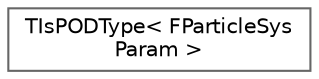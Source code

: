digraph "Graphical Class Hierarchy"
{
 // INTERACTIVE_SVG=YES
 // LATEX_PDF_SIZE
  bgcolor="transparent";
  edge [fontname=Helvetica,fontsize=10,labelfontname=Helvetica,labelfontsize=10];
  node [fontname=Helvetica,fontsize=10,shape=box,height=0.2,width=0.4];
  rankdir="LR";
  Node0 [id="Node000000",label="TIsPODType\< FParticleSys\lParam \>",height=0.2,width=0.4,color="grey40", fillcolor="white", style="filled",URL="$d2/d42/structTIsPODType_3_01FParticleSysParam_01_4.html",tooltip=" "];
}

